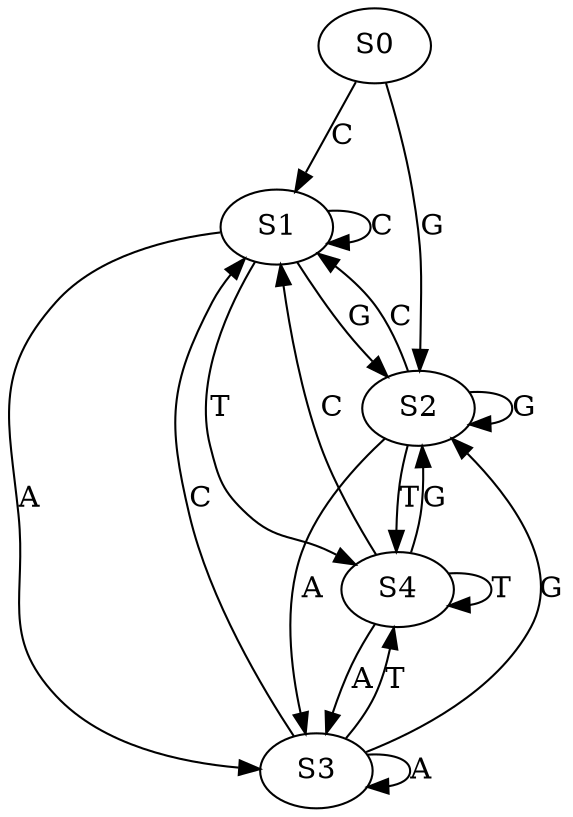strict digraph  {
	S0 -> S1 [ label = C ];
	S0 -> S2 [ label = G ];
	S1 -> S3 [ label = A ];
	S1 -> S4 [ label = T ];
	S1 -> S1 [ label = C ];
	S1 -> S2 [ label = G ];
	S2 -> S1 [ label = C ];
	S2 -> S4 [ label = T ];
	S2 -> S3 [ label = A ];
	S2 -> S2 [ label = G ];
	S3 -> S2 [ label = G ];
	S3 -> S4 [ label = T ];
	S3 -> S3 [ label = A ];
	S3 -> S1 [ label = C ];
	S4 -> S2 [ label = G ];
	S4 -> S1 [ label = C ];
	S4 -> S3 [ label = A ];
	S4 -> S4 [ label = T ];
}
